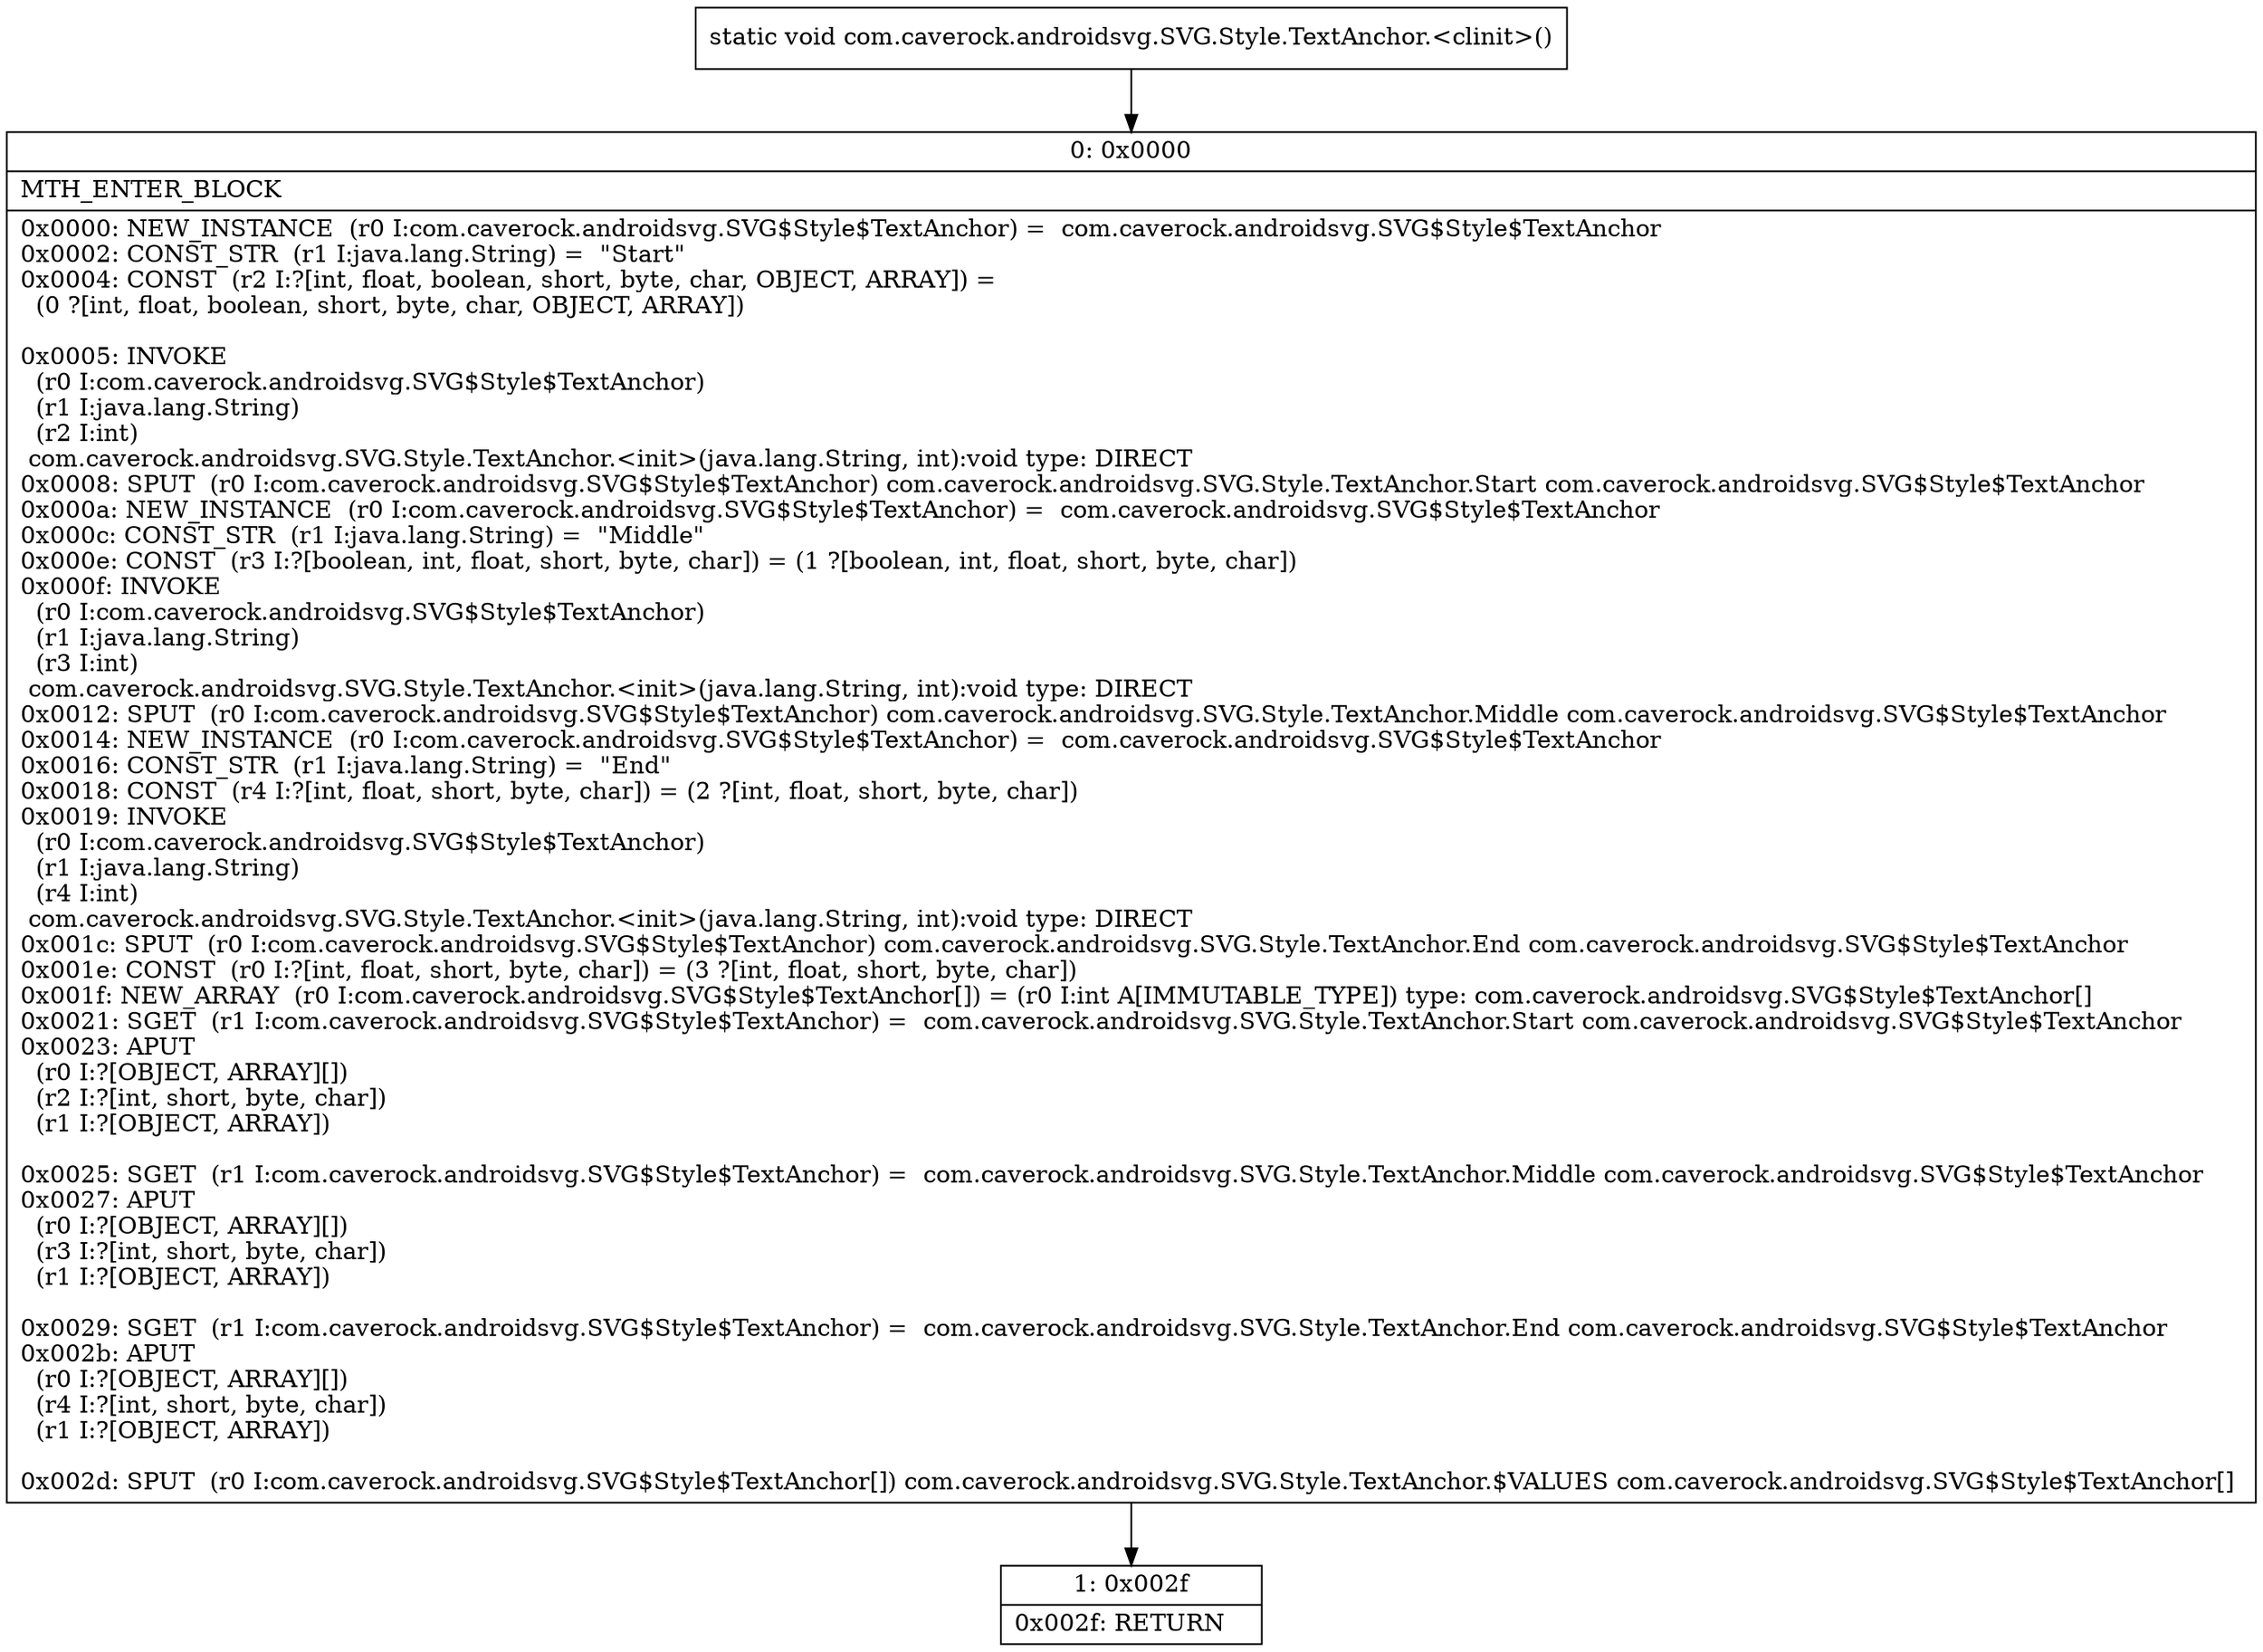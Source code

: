 digraph "CFG forcom.caverock.androidsvg.SVG.Style.TextAnchor.\<clinit\>()V" {
Node_0 [shape=record,label="{0\:\ 0x0000|MTH_ENTER_BLOCK\l|0x0000: NEW_INSTANCE  (r0 I:com.caverock.androidsvg.SVG$Style$TextAnchor) =  com.caverock.androidsvg.SVG$Style$TextAnchor \l0x0002: CONST_STR  (r1 I:java.lang.String) =  \"Start\" \l0x0004: CONST  (r2 I:?[int, float, boolean, short, byte, char, OBJECT, ARRAY]) = \l  (0 ?[int, float, boolean, short, byte, char, OBJECT, ARRAY])\l \l0x0005: INVOKE  \l  (r0 I:com.caverock.androidsvg.SVG$Style$TextAnchor)\l  (r1 I:java.lang.String)\l  (r2 I:int)\l com.caverock.androidsvg.SVG.Style.TextAnchor.\<init\>(java.lang.String, int):void type: DIRECT \l0x0008: SPUT  (r0 I:com.caverock.androidsvg.SVG$Style$TextAnchor) com.caverock.androidsvg.SVG.Style.TextAnchor.Start com.caverock.androidsvg.SVG$Style$TextAnchor \l0x000a: NEW_INSTANCE  (r0 I:com.caverock.androidsvg.SVG$Style$TextAnchor) =  com.caverock.androidsvg.SVG$Style$TextAnchor \l0x000c: CONST_STR  (r1 I:java.lang.String) =  \"Middle\" \l0x000e: CONST  (r3 I:?[boolean, int, float, short, byte, char]) = (1 ?[boolean, int, float, short, byte, char]) \l0x000f: INVOKE  \l  (r0 I:com.caverock.androidsvg.SVG$Style$TextAnchor)\l  (r1 I:java.lang.String)\l  (r3 I:int)\l com.caverock.androidsvg.SVG.Style.TextAnchor.\<init\>(java.lang.String, int):void type: DIRECT \l0x0012: SPUT  (r0 I:com.caverock.androidsvg.SVG$Style$TextAnchor) com.caverock.androidsvg.SVG.Style.TextAnchor.Middle com.caverock.androidsvg.SVG$Style$TextAnchor \l0x0014: NEW_INSTANCE  (r0 I:com.caverock.androidsvg.SVG$Style$TextAnchor) =  com.caverock.androidsvg.SVG$Style$TextAnchor \l0x0016: CONST_STR  (r1 I:java.lang.String) =  \"End\" \l0x0018: CONST  (r4 I:?[int, float, short, byte, char]) = (2 ?[int, float, short, byte, char]) \l0x0019: INVOKE  \l  (r0 I:com.caverock.androidsvg.SVG$Style$TextAnchor)\l  (r1 I:java.lang.String)\l  (r4 I:int)\l com.caverock.androidsvg.SVG.Style.TextAnchor.\<init\>(java.lang.String, int):void type: DIRECT \l0x001c: SPUT  (r0 I:com.caverock.androidsvg.SVG$Style$TextAnchor) com.caverock.androidsvg.SVG.Style.TextAnchor.End com.caverock.androidsvg.SVG$Style$TextAnchor \l0x001e: CONST  (r0 I:?[int, float, short, byte, char]) = (3 ?[int, float, short, byte, char]) \l0x001f: NEW_ARRAY  (r0 I:com.caverock.androidsvg.SVG$Style$TextAnchor[]) = (r0 I:int A[IMMUTABLE_TYPE]) type: com.caverock.androidsvg.SVG$Style$TextAnchor[] \l0x0021: SGET  (r1 I:com.caverock.androidsvg.SVG$Style$TextAnchor) =  com.caverock.androidsvg.SVG.Style.TextAnchor.Start com.caverock.androidsvg.SVG$Style$TextAnchor \l0x0023: APUT  \l  (r0 I:?[OBJECT, ARRAY][])\l  (r2 I:?[int, short, byte, char])\l  (r1 I:?[OBJECT, ARRAY])\l \l0x0025: SGET  (r1 I:com.caverock.androidsvg.SVG$Style$TextAnchor) =  com.caverock.androidsvg.SVG.Style.TextAnchor.Middle com.caverock.androidsvg.SVG$Style$TextAnchor \l0x0027: APUT  \l  (r0 I:?[OBJECT, ARRAY][])\l  (r3 I:?[int, short, byte, char])\l  (r1 I:?[OBJECT, ARRAY])\l \l0x0029: SGET  (r1 I:com.caverock.androidsvg.SVG$Style$TextAnchor) =  com.caverock.androidsvg.SVG.Style.TextAnchor.End com.caverock.androidsvg.SVG$Style$TextAnchor \l0x002b: APUT  \l  (r0 I:?[OBJECT, ARRAY][])\l  (r4 I:?[int, short, byte, char])\l  (r1 I:?[OBJECT, ARRAY])\l \l0x002d: SPUT  (r0 I:com.caverock.androidsvg.SVG$Style$TextAnchor[]) com.caverock.androidsvg.SVG.Style.TextAnchor.$VALUES com.caverock.androidsvg.SVG$Style$TextAnchor[] \l}"];
Node_1 [shape=record,label="{1\:\ 0x002f|0x002f: RETURN   \l}"];
MethodNode[shape=record,label="{static void com.caverock.androidsvg.SVG.Style.TextAnchor.\<clinit\>() }"];
MethodNode -> Node_0;
Node_0 -> Node_1;
}

